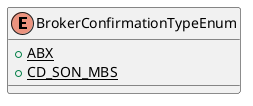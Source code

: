 @startuml

    enum BrokerConfirmationTypeEnum [[BrokerConfirmationTypeEnum.html]] {
        {static} +ABX
        {static} +CD_SON_MBS
    }

@enduml
